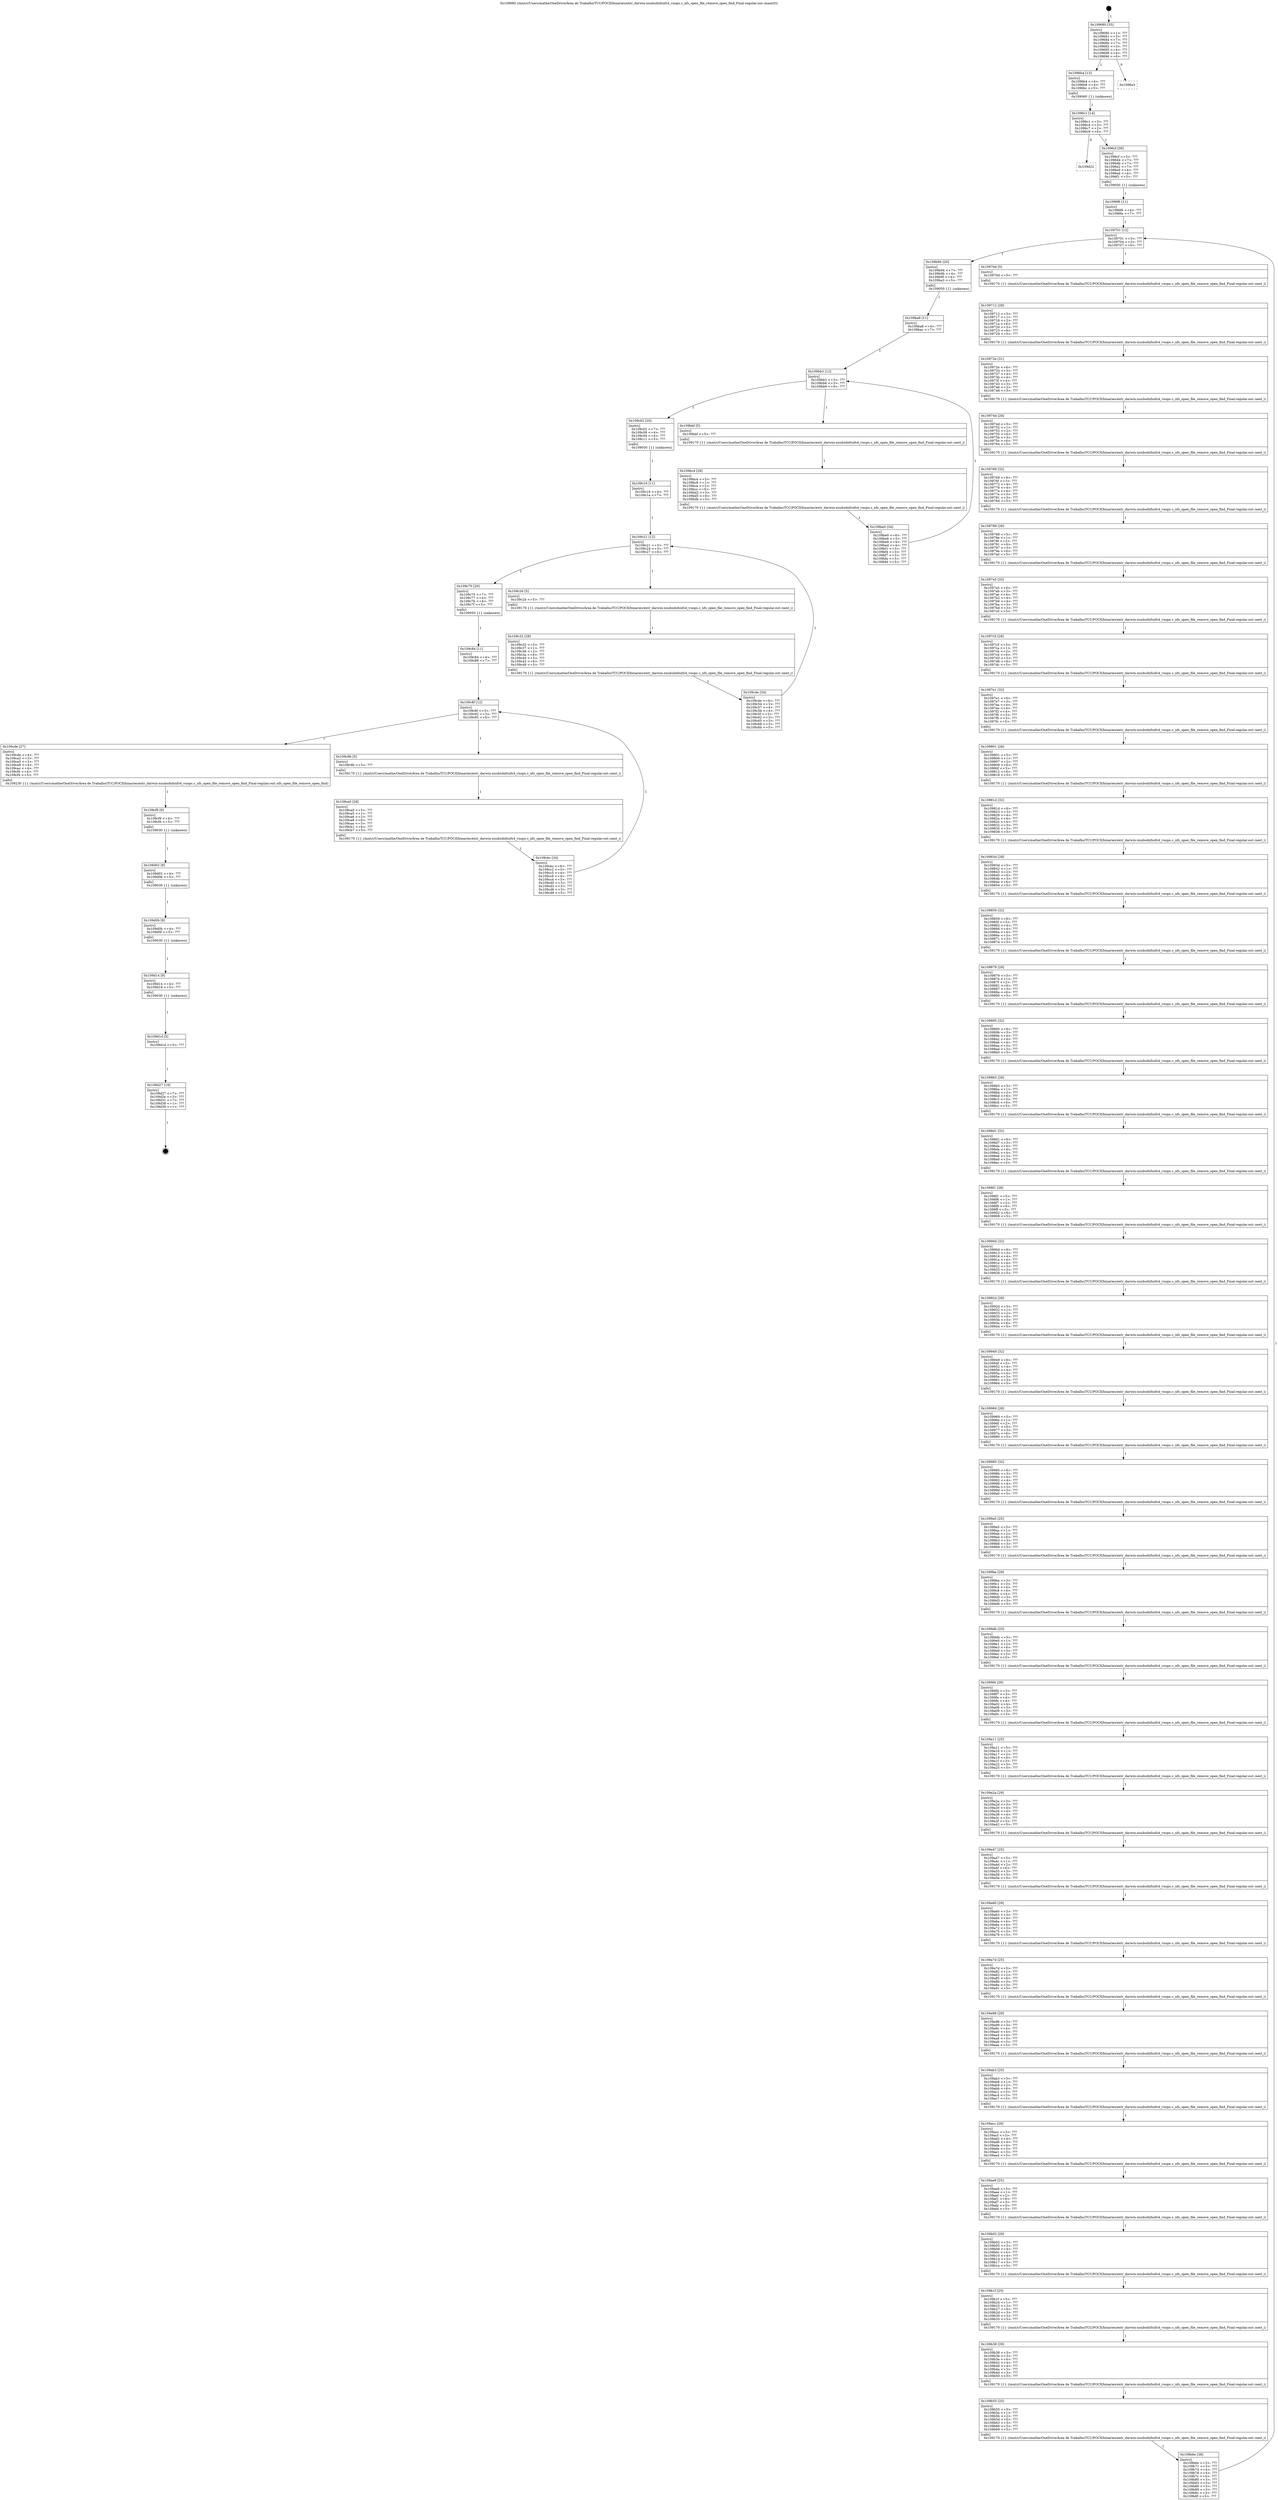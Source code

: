 digraph "0x109680" {
  label = "0x109680 (/mnt/c/Users/mathe/OneDrive/Área de Trabalho/TCC/POCII/binaries/extr_darwin-xnubsdnfsnfs4_vnops.c_nfs_open_file_remove_open_find_Final-regular.out::main(0))"
  labelloc = "t"
  node[shape=record]

  Entry [label="",width=0.3,height=0.3,shape=circle,fillcolor=black,style=filled]
  "0x109680" [label="{
     0x109680 [35]\l
     | [instrs]\l
     &nbsp;&nbsp;0x109680 \<+1\>: ???\l
     &nbsp;&nbsp;0x109681 \<+3\>: ???\l
     &nbsp;&nbsp;0x109684 \<+7\>: ???\l
     &nbsp;&nbsp;0x10968b \<+7\>: ???\l
     &nbsp;&nbsp;0x109692 \<+3\>: ???\l
     &nbsp;&nbsp;0x109695 \<+4\>: ???\l
     &nbsp;&nbsp;0x109699 \<+4\>: ???\l
     &nbsp;&nbsp;0x10969d \<+6\>: ???\l
  }"]
  "0x1096b4" [label="{
     0x1096b4 [13]\l
     | [instrs]\l
     &nbsp;&nbsp;0x1096b4 \<+4\>: ???\l
     &nbsp;&nbsp;0x1096b8 \<+4\>: ???\l
     &nbsp;&nbsp;0x1096bc \<+5\>: ???\l
     | [calls]\l
     &nbsp;&nbsp;0x109060 \{1\} (unknown)\l
  }"]
  "0x1096a3" [label="{
     0x1096a3\l
  }", style=dashed]
  "0x1096c1" [label="{
     0x1096c1 [14]\l
     | [instrs]\l
     &nbsp;&nbsp;0x1096c1 \<+3\>: ???\l
     &nbsp;&nbsp;0x1096c4 \<+3\>: ???\l
     &nbsp;&nbsp;0x1096c7 \<+2\>: ???\l
     &nbsp;&nbsp;0x1096c9 \<+6\>: ???\l
  }"]
  "0x109d22" [label="{
     0x109d22\l
  }", style=dashed]
  "0x1096cf" [label="{
     0x1096cf [39]\l
     | [instrs]\l
     &nbsp;&nbsp;0x1096cf \<+5\>: ???\l
     &nbsp;&nbsp;0x1096d4 \<+7\>: ???\l
     &nbsp;&nbsp;0x1096db \<+7\>: ???\l
     &nbsp;&nbsp;0x1096e2 \<+7\>: ???\l
     &nbsp;&nbsp;0x1096e9 \<+4\>: ???\l
     &nbsp;&nbsp;0x1096ed \<+4\>: ???\l
     &nbsp;&nbsp;0x1096f1 \<+5\>: ???\l
     | [calls]\l
     &nbsp;&nbsp;0x109050 \{1\} (unknown)\l
  }"]
  Exit [label="",width=0.3,height=0.3,shape=circle,fillcolor=black,style=filled,peripheries=2]
  "0x109701" [label="{
     0x109701 [12]\l
     | [instrs]\l
     &nbsp;&nbsp;0x109701 \<+3\>: ???\l
     &nbsp;&nbsp;0x109704 \<+3\>: ???\l
     &nbsp;&nbsp;0x109707 \<+6\>: ???\l
  }"]
  "0x109b94" [label="{
     0x109b94 [20]\l
     | [instrs]\l
     &nbsp;&nbsp;0x109b94 \<+7\>: ???\l
     &nbsp;&nbsp;0x109b9b \<+4\>: ???\l
     &nbsp;&nbsp;0x109b9f \<+4\>: ???\l
     &nbsp;&nbsp;0x109ba3 \<+5\>: ???\l
     | [calls]\l
     &nbsp;&nbsp;0x109050 \{1\} (unknown)\l
  }"]
  "0x10970d" [label="{
     0x10970d [5]\l
     | [instrs]\l
     &nbsp;&nbsp;0x10970d \<+5\>: ???\l
     | [calls]\l
     &nbsp;&nbsp;0x109170 \{1\} (/mnt/c/Users/mathe/OneDrive/Área de Trabalho/TCC/POCII/binaries/extr_darwin-xnubsdnfsnfs4_vnops.c_nfs_open_file_remove_open_find_Final-regular.out::next_i)\l
  }"]
  "0x109712" [label="{
     0x109712 [28]\l
     | [instrs]\l
     &nbsp;&nbsp;0x109712 \<+5\>: ???\l
     &nbsp;&nbsp;0x109717 \<+1\>: ???\l
     &nbsp;&nbsp;0x109718 \<+2\>: ???\l
     &nbsp;&nbsp;0x10971a \<+6\>: ???\l
     &nbsp;&nbsp;0x109720 \<+3\>: ???\l
     &nbsp;&nbsp;0x109723 \<+6\>: ???\l
     &nbsp;&nbsp;0x109729 \<+5\>: ???\l
     | [calls]\l
     &nbsp;&nbsp;0x109170 \{1\} (/mnt/c/Users/mathe/OneDrive/Área de Trabalho/TCC/POCII/binaries/extr_darwin-xnubsdnfsnfs4_vnops.c_nfs_open_file_remove_open_find_Final-regular.out::next_i)\l
  }"]
  "0x10972e" [label="{
     0x10972e [31]\l
     | [instrs]\l
     &nbsp;&nbsp;0x10972e \<+6\>: ???\l
     &nbsp;&nbsp;0x109734 \<+3\>: ???\l
     &nbsp;&nbsp;0x109737 \<+4\>: ???\l
     &nbsp;&nbsp;0x10973b \<+4\>: ???\l
     &nbsp;&nbsp;0x10973f \<+4\>: ???\l
     &nbsp;&nbsp;0x109743 \<+3\>: ???\l
     &nbsp;&nbsp;0x109746 \<+2\>: ???\l
     &nbsp;&nbsp;0x109748 \<+5\>: ???\l
     | [calls]\l
     &nbsp;&nbsp;0x109170 \{1\} (/mnt/c/Users/mathe/OneDrive/Área de Trabalho/TCC/POCII/binaries/extr_darwin-xnubsdnfsnfs4_vnops.c_nfs_open_file_remove_open_find_Final-regular.out::next_i)\l
  }"]
  "0x10974d" [label="{
     0x10974d [28]\l
     | [instrs]\l
     &nbsp;&nbsp;0x10974d \<+5\>: ???\l
     &nbsp;&nbsp;0x109752 \<+1\>: ???\l
     &nbsp;&nbsp;0x109753 \<+2\>: ???\l
     &nbsp;&nbsp;0x109755 \<+6\>: ???\l
     &nbsp;&nbsp;0x10975b \<+3\>: ???\l
     &nbsp;&nbsp;0x10975e \<+6\>: ???\l
     &nbsp;&nbsp;0x109764 \<+5\>: ???\l
     | [calls]\l
     &nbsp;&nbsp;0x109170 \{1\} (/mnt/c/Users/mathe/OneDrive/Área de Trabalho/TCC/POCII/binaries/extr_darwin-xnubsdnfsnfs4_vnops.c_nfs_open_file_remove_open_find_Final-regular.out::next_i)\l
  }"]
  "0x109769" [label="{
     0x109769 [32]\l
     | [instrs]\l
     &nbsp;&nbsp;0x109769 \<+6\>: ???\l
     &nbsp;&nbsp;0x10976f \<+3\>: ???\l
     &nbsp;&nbsp;0x109772 \<+4\>: ???\l
     &nbsp;&nbsp;0x109776 \<+4\>: ???\l
     &nbsp;&nbsp;0x10977a \<+4\>: ???\l
     &nbsp;&nbsp;0x10977e \<+3\>: ???\l
     &nbsp;&nbsp;0x109781 \<+3\>: ???\l
     &nbsp;&nbsp;0x109784 \<+5\>: ???\l
     | [calls]\l
     &nbsp;&nbsp;0x109170 \{1\} (/mnt/c/Users/mathe/OneDrive/Área de Trabalho/TCC/POCII/binaries/extr_darwin-xnubsdnfsnfs4_vnops.c_nfs_open_file_remove_open_find_Final-regular.out::next_i)\l
  }"]
  "0x109789" [label="{
     0x109789 [28]\l
     | [instrs]\l
     &nbsp;&nbsp;0x109789 \<+5\>: ???\l
     &nbsp;&nbsp;0x10978e \<+1\>: ???\l
     &nbsp;&nbsp;0x10978f \<+2\>: ???\l
     &nbsp;&nbsp;0x109791 \<+6\>: ???\l
     &nbsp;&nbsp;0x109797 \<+3\>: ???\l
     &nbsp;&nbsp;0x10979a \<+6\>: ???\l
     &nbsp;&nbsp;0x1097a0 \<+5\>: ???\l
     | [calls]\l
     &nbsp;&nbsp;0x109170 \{1\} (/mnt/c/Users/mathe/OneDrive/Área de Trabalho/TCC/POCII/binaries/extr_darwin-xnubsdnfsnfs4_vnops.c_nfs_open_file_remove_open_find_Final-regular.out::next_i)\l
  }"]
  "0x1097a5" [label="{
     0x1097a5 [32]\l
     | [instrs]\l
     &nbsp;&nbsp;0x1097a5 \<+6\>: ???\l
     &nbsp;&nbsp;0x1097ab \<+3\>: ???\l
     &nbsp;&nbsp;0x1097ae \<+4\>: ???\l
     &nbsp;&nbsp;0x1097b2 \<+4\>: ???\l
     &nbsp;&nbsp;0x1097b6 \<+4\>: ???\l
     &nbsp;&nbsp;0x1097ba \<+3\>: ???\l
     &nbsp;&nbsp;0x1097bd \<+3\>: ???\l
     &nbsp;&nbsp;0x1097c0 \<+5\>: ???\l
     | [calls]\l
     &nbsp;&nbsp;0x109170 \{1\} (/mnt/c/Users/mathe/OneDrive/Área de Trabalho/TCC/POCII/binaries/extr_darwin-xnubsdnfsnfs4_vnops.c_nfs_open_file_remove_open_find_Final-regular.out::next_i)\l
  }"]
  "0x1097c5" [label="{
     0x1097c5 [28]\l
     | [instrs]\l
     &nbsp;&nbsp;0x1097c5 \<+5\>: ???\l
     &nbsp;&nbsp;0x1097ca \<+1\>: ???\l
     &nbsp;&nbsp;0x1097cb \<+2\>: ???\l
     &nbsp;&nbsp;0x1097cd \<+6\>: ???\l
     &nbsp;&nbsp;0x1097d3 \<+3\>: ???\l
     &nbsp;&nbsp;0x1097d6 \<+6\>: ???\l
     &nbsp;&nbsp;0x1097dc \<+5\>: ???\l
     | [calls]\l
     &nbsp;&nbsp;0x109170 \{1\} (/mnt/c/Users/mathe/OneDrive/Área de Trabalho/TCC/POCII/binaries/extr_darwin-xnubsdnfsnfs4_vnops.c_nfs_open_file_remove_open_find_Final-regular.out::next_i)\l
  }"]
  "0x1097e1" [label="{
     0x1097e1 [32]\l
     | [instrs]\l
     &nbsp;&nbsp;0x1097e1 \<+6\>: ???\l
     &nbsp;&nbsp;0x1097e7 \<+3\>: ???\l
     &nbsp;&nbsp;0x1097ea \<+4\>: ???\l
     &nbsp;&nbsp;0x1097ee \<+4\>: ???\l
     &nbsp;&nbsp;0x1097f2 \<+4\>: ???\l
     &nbsp;&nbsp;0x1097f6 \<+3\>: ???\l
     &nbsp;&nbsp;0x1097f9 \<+3\>: ???\l
     &nbsp;&nbsp;0x1097fc \<+5\>: ???\l
     | [calls]\l
     &nbsp;&nbsp;0x109170 \{1\} (/mnt/c/Users/mathe/OneDrive/Área de Trabalho/TCC/POCII/binaries/extr_darwin-xnubsdnfsnfs4_vnops.c_nfs_open_file_remove_open_find_Final-regular.out::next_i)\l
  }"]
  "0x109801" [label="{
     0x109801 [28]\l
     | [instrs]\l
     &nbsp;&nbsp;0x109801 \<+5\>: ???\l
     &nbsp;&nbsp;0x109806 \<+1\>: ???\l
     &nbsp;&nbsp;0x109807 \<+2\>: ???\l
     &nbsp;&nbsp;0x109809 \<+6\>: ???\l
     &nbsp;&nbsp;0x10980f \<+3\>: ???\l
     &nbsp;&nbsp;0x109812 \<+6\>: ???\l
     &nbsp;&nbsp;0x109818 \<+5\>: ???\l
     | [calls]\l
     &nbsp;&nbsp;0x109170 \{1\} (/mnt/c/Users/mathe/OneDrive/Área de Trabalho/TCC/POCII/binaries/extr_darwin-xnubsdnfsnfs4_vnops.c_nfs_open_file_remove_open_find_Final-regular.out::next_i)\l
  }"]
  "0x10981d" [label="{
     0x10981d [32]\l
     | [instrs]\l
     &nbsp;&nbsp;0x10981d \<+6\>: ???\l
     &nbsp;&nbsp;0x109823 \<+3\>: ???\l
     &nbsp;&nbsp;0x109826 \<+4\>: ???\l
     &nbsp;&nbsp;0x10982a \<+4\>: ???\l
     &nbsp;&nbsp;0x10982e \<+4\>: ???\l
     &nbsp;&nbsp;0x109832 \<+3\>: ???\l
     &nbsp;&nbsp;0x109835 \<+3\>: ???\l
     &nbsp;&nbsp;0x109838 \<+5\>: ???\l
     | [calls]\l
     &nbsp;&nbsp;0x109170 \{1\} (/mnt/c/Users/mathe/OneDrive/Área de Trabalho/TCC/POCII/binaries/extr_darwin-xnubsdnfsnfs4_vnops.c_nfs_open_file_remove_open_find_Final-regular.out::next_i)\l
  }"]
  "0x10983d" [label="{
     0x10983d [28]\l
     | [instrs]\l
     &nbsp;&nbsp;0x10983d \<+5\>: ???\l
     &nbsp;&nbsp;0x109842 \<+1\>: ???\l
     &nbsp;&nbsp;0x109843 \<+2\>: ???\l
     &nbsp;&nbsp;0x109845 \<+6\>: ???\l
     &nbsp;&nbsp;0x10984b \<+3\>: ???\l
     &nbsp;&nbsp;0x10984e \<+6\>: ???\l
     &nbsp;&nbsp;0x109854 \<+5\>: ???\l
     | [calls]\l
     &nbsp;&nbsp;0x109170 \{1\} (/mnt/c/Users/mathe/OneDrive/Área de Trabalho/TCC/POCII/binaries/extr_darwin-xnubsdnfsnfs4_vnops.c_nfs_open_file_remove_open_find_Final-regular.out::next_i)\l
  }"]
  "0x109859" [label="{
     0x109859 [32]\l
     | [instrs]\l
     &nbsp;&nbsp;0x109859 \<+6\>: ???\l
     &nbsp;&nbsp;0x10985f \<+3\>: ???\l
     &nbsp;&nbsp;0x109862 \<+4\>: ???\l
     &nbsp;&nbsp;0x109866 \<+4\>: ???\l
     &nbsp;&nbsp;0x10986a \<+4\>: ???\l
     &nbsp;&nbsp;0x10986e \<+3\>: ???\l
     &nbsp;&nbsp;0x109871 \<+3\>: ???\l
     &nbsp;&nbsp;0x109874 \<+5\>: ???\l
     | [calls]\l
     &nbsp;&nbsp;0x109170 \{1\} (/mnt/c/Users/mathe/OneDrive/Área de Trabalho/TCC/POCII/binaries/extr_darwin-xnubsdnfsnfs4_vnops.c_nfs_open_file_remove_open_find_Final-regular.out::next_i)\l
  }"]
  "0x109879" [label="{
     0x109879 [28]\l
     | [instrs]\l
     &nbsp;&nbsp;0x109879 \<+5\>: ???\l
     &nbsp;&nbsp;0x10987e \<+1\>: ???\l
     &nbsp;&nbsp;0x10987f \<+2\>: ???\l
     &nbsp;&nbsp;0x109881 \<+6\>: ???\l
     &nbsp;&nbsp;0x109887 \<+3\>: ???\l
     &nbsp;&nbsp;0x10988a \<+6\>: ???\l
     &nbsp;&nbsp;0x109890 \<+5\>: ???\l
     | [calls]\l
     &nbsp;&nbsp;0x109170 \{1\} (/mnt/c/Users/mathe/OneDrive/Área de Trabalho/TCC/POCII/binaries/extr_darwin-xnubsdnfsnfs4_vnops.c_nfs_open_file_remove_open_find_Final-regular.out::next_i)\l
  }"]
  "0x109895" [label="{
     0x109895 [32]\l
     | [instrs]\l
     &nbsp;&nbsp;0x109895 \<+6\>: ???\l
     &nbsp;&nbsp;0x10989b \<+3\>: ???\l
     &nbsp;&nbsp;0x10989e \<+4\>: ???\l
     &nbsp;&nbsp;0x1098a2 \<+4\>: ???\l
     &nbsp;&nbsp;0x1098a6 \<+4\>: ???\l
     &nbsp;&nbsp;0x1098aa \<+3\>: ???\l
     &nbsp;&nbsp;0x1098ad \<+3\>: ???\l
     &nbsp;&nbsp;0x1098b0 \<+5\>: ???\l
     | [calls]\l
     &nbsp;&nbsp;0x109170 \{1\} (/mnt/c/Users/mathe/OneDrive/Área de Trabalho/TCC/POCII/binaries/extr_darwin-xnubsdnfsnfs4_vnops.c_nfs_open_file_remove_open_find_Final-regular.out::next_i)\l
  }"]
  "0x1098b5" [label="{
     0x1098b5 [28]\l
     | [instrs]\l
     &nbsp;&nbsp;0x1098b5 \<+5\>: ???\l
     &nbsp;&nbsp;0x1098ba \<+1\>: ???\l
     &nbsp;&nbsp;0x1098bb \<+2\>: ???\l
     &nbsp;&nbsp;0x1098bd \<+6\>: ???\l
     &nbsp;&nbsp;0x1098c3 \<+3\>: ???\l
     &nbsp;&nbsp;0x1098c6 \<+6\>: ???\l
     &nbsp;&nbsp;0x1098cc \<+5\>: ???\l
     | [calls]\l
     &nbsp;&nbsp;0x109170 \{1\} (/mnt/c/Users/mathe/OneDrive/Área de Trabalho/TCC/POCII/binaries/extr_darwin-xnubsdnfsnfs4_vnops.c_nfs_open_file_remove_open_find_Final-regular.out::next_i)\l
  }"]
  "0x1098d1" [label="{
     0x1098d1 [32]\l
     | [instrs]\l
     &nbsp;&nbsp;0x1098d1 \<+6\>: ???\l
     &nbsp;&nbsp;0x1098d7 \<+3\>: ???\l
     &nbsp;&nbsp;0x1098da \<+4\>: ???\l
     &nbsp;&nbsp;0x1098de \<+4\>: ???\l
     &nbsp;&nbsp;0x1098e2 \<+4\>: ???\l
     &nbsp;&nbsp;0x1098e6 \<+3\>: ???\l
     &nbsp;&nbsp;0x1098e9 \<+3\>: ???\l
     &nbsp;&nbsp;0x1098ec \<+5\>: ???\l
     | [calls]\l
     &nbsp;&nbsp;0x109170 \{1\} (/mnt/c/Users/mathe/OneDrive/Área de Trabalho/TCC/POCII/binaries/extr_darwin-xnubsdnfsnfs4_vnops.c_nfs_open_file_remove_open_find_Final-regular.out::next_i)\l
  }"]
  "0x1098f1" [label="{
     0x1098f1 [28]\l
     | [instrs]\l
     &nbsp;&nbsp;0x1098f1 \<+5\>: ???\l
     &nbsp;&nbsp;0x1098f6 \<+1\>: ???\l
     &nbsp;&nbsp;0x1098f7 \<+2\>: ???\l
     &nbsp;&nbsp;0x1098f9 \<+6\>: ???\l
     &nbsp;&nbsp;0x1098ff \<+3\>: ???\l
     &nbsp;&nbsp;0x109902 \<+6\>: ???\l
     &nbsp;&nbsp;0x109908 \<+5\>: ???\l
     | [calls]\l
     &nbsp;&nbsp;0x109170 \{1\} (/mnt/c/Users/mathe/OneDrive/Área de Trabalho/TCC/POCII/binaries/extr_darwin-xnubsdnfsnfs4_vnops.c_nfs_open_file_remove_open_find_Final-regular.out::next_i)\l
  }"]
  "0x10990d" [label="{
     0x10990d [32]\l
     | [instrs]\l
     &nbsp;&nbsp;0x10990d \<+6\>: ???\l
     &nbsp;&nbsp;0x109913 \<+3\>: ???\l
     &nbsp;&nbsp;0x109916 \<+4\>: ???\l
     &nbsp;&nbsp;0x10991a \<+4\>: ???\l
     &nbsp;&nbsp;0x10991e \<+4\>: ???\l
     &nbsp;&nbsp;0x109922 \<+3\>: ???\l
     &nbsp;&nbsp;0x109925 \<+3\>: ???\l
     &nbsp;&nbsp;0x109928 \<+5\>: ???\l
     | [calls]\l
     &nbsp;&nbsp;0x109170 \{1\} (/mnt/c/Users/mathe/OneDrive/Área de Trabalho/TCC/POCII/binaries/extr_darwin-xnubsdnfsnfs4_vnops.c_nfs_open_file_remove_open_find_Final-regular.out::next_i)\l
  }"]
  "0x10992d" [label="{
     0x10992d [28]\l
     | [instrs]\l
     &nbsp;&nbsp;0x10992d \<+5\>: ???\l
     &nbsp;&nbsp;0x109932 \<+1\>: ???\l
     &nbsp;&nbsp;0x109933 \<+2\>: ???\l
     &nbsp;&nbsp;0x109935 \<+6\>: ???\l
     &nbsp;&nbsp;0x10993b \<+3\>: ???\l
     &nbsp;&nbsp;0x10993e \<+6\>: ???\l
     &nbsp;&nbsp;0x109944 \<+5\>: ???\l
     | [calls]\l
     &nbsp;&nbsp;0x109170 \{1\} (/mnt/c/Users/mathe/OneDrive/Área de Trabalho/TCC/POCII/binaries/extr_darwin-xnubsdnfsnfs4_vnops.c_nfs_open_file_remove_open_find_Final-regular.out::next_i)\l
  }"]
  "0x109949" [label="{
     0x109949 [32]\l
     | [instrs]\l
     &nbsp;&nbsp;0x109949 \<+6\>: ???\l
     &nbsp;&nbsp;0x10994f \<+3\>: ???\l
     &nbsp;&nbsp;0x109952 \<+4\>: ???\l
     &nbsp;&nbsp;0x109956 \<+4\>: ???\l
     &nbsp;&nbsp;0x10995a \<+4\>: ???\l
     &nbsp;&nbsp;0x10995e \<+3\>: ???\l
     &nbsp;&nbsp;0x109961 \<+3\>: ???\l
     &nbsp;&nbsp;0x109964 \<+5\>: ???\l
     | [calls]\l
     &nbsp;&nbsp;0x109170 \{1\} (/mnt/c/Users/mathe/OneDrive/Área de Trabalho/TCC/POCII/binaries/extr_darwin-xnubsdnfsnfs4_vnops.c_nfs_open_file_remove_open_find_Final-regular.out::next_i)\l
  }"]
  "0x109969" [label="{
     0x109969 [28]\l
     | [instrs]\l
     &nbsp;&nbsp;0x109969 \<+5\>: ???\l
     &nbsp;&nbsp;0x10996e \<+1\>: ???\l
     &nbsp;&nbsp;0x10996f \<+2\>: ???\l
     &nbsp;&nbsp;0x109971 \<+6\>: ???\l
     &nbsp;&nbsp;0x109977 \<+3\>: ???\l
     &nbsp;&nbsp;0x10997a \<+6\>: ???\l
     &nbsp;&nbsp;0x109980 \<+5\>: ???\l
     | [calls]\l
     &nbsp;&nbsp;0x109170 \{1\} (/mnt/c/Users/mathe/OneDrive/Área de Trabalho/TCC/POCII/binaries/extr_darwin-xnubsdnfsnfs4_vnops.c_nfs_open_file_remove_open_find_Final-regular.out::next_i)\l
  }"]
  "0x109985" [label="{
     0x109985 [32]\l
     | [instrs]\l
     &nbsp;&nbsp;0x109985 \<+6\>: ???\l
     &nbsp;&nbsp;0x10998b \<+3\>: ???\l
     &nbsp;&nbsp;0x10998e \<+4\>: ???\l
     &nbsp;&nbsp;0x109992 \<+4\>: ???\l
     &nbsp;&nbsp;0x109996 \<+4\>: ???\l
     &nbsp;&nbsp;0x10999a \<+3\>: ???\l
     &nbsp;&nbsp;0x10999d \<+3\>: ???\l
     &nbsp;&nbsp;0x1099a0 \<+5\>: ???\l
     | [calls]\l
     &nbsp;&nbsp;0x109170 \{1\} (/mnt/c/Users/mathe/OneDrive/Área de Trabalho/TCC/POCII/binaries/extr_darwin-xnubsdnfsnfs4_vnops.c_nfs_open_file_remove_open_find_Final-regular.out::next_i)\l
  }"]
  "0x1099a5" [label="{
     0x1099a5 [25]\l
     | [instrs]\l
     &nbsp;&nbsp;0x1099a5 \<+5\>: ???\l
     &nbsp;&nbsp;0x1099aa \<+1\>: ???\l
     &nbsp;&nbsp;0x1099ab \<+2\>: ???\l
     &nbsp;&nbsp;0x1099ad \<+6\>: ???\l
     &nbsp;&nbsp;0x1099b3 \<+3\>: ???\l
     &nbsp;&nbsp;0x1099b6 \<+3\>: ???\l
     &nbsp;&nbsp;0x1099b9 \<+5\>: ???\l
     | [calls]\l
     &nbsp;&nbsp;0x109170 \{1\} (/mnt/c/Users/mathe/OneDrive/Área de Trabalho/TCC/POCII/binaries/extr_darwin-xnubsdnfsnfs4_vnops.c_nfs_open_file_remove_open_find_Final-regular.out::next_i)\l
  }"]
  "0x1099be" [label="{
     0x1099be [29]\l
     | [instrs]\l
     &nbsp;&nbsp;0x1099be \<+3\>: ???\l
     &nbsp;&nbsp;0x1099c1 \<+3\>: ???\l
     &nbsp;&nbsp;0x1099c4 \<+4\>: ???\l
     &nbsp;&nbsp;0x1099c8 \<+4\>: ???\l
     &nbsp;&nbsp;0x1099cc \<+4\>: ???\l
     &nbsp;&nbsp;0x1099d0 \<+3\>: ???\l
     &nbsp;&nbsp;0x1099d3 \<+3\>: ???\l
     &nbsp;&nbsp;0x1099d6 \<+5\>: ???\l
     | [calls]\l
     &nbsp;&nbsp;0x109170 \{1\} (/mnt/c/Users/mathe/OneDrive/Área de Trabalho/TCC/POCII/binaries/extr_darwin-xnubsdnfsnfs4_vnops.c_nfs_open_file_remove_open_find_Final-regular.out::next_i)\l
  }"]
  "0x1099db" [label="{
     0x1099db [25]\l
     | [instrs]\l
     &nbsp;&nbsp;0x1099db \<+5\>: ???\l
     &nbsp;&nbsp;0x1099e0 \<+1\>: ???\l
     &nbsp;&nbsp;0x1099e1 \<+2\>: ???\l
     &nbsp;&nbsp;0x1099e3 \<+6\>: ???\l
     &nbsp;&nbsp;0x1099e9 \<+3\>: ???\l
     &nbsp;&nbsp;0x1099ec \<+3\>: ???\l
     &nbsp;&nbsp;0x1099ef \<+5\>: ???\l
     | [calls]\l
     &nbsp;&nbsp;0x109170 \{1\} (/mnt/c/Users/mathe/OneDrive/Área de Trabalho/TCC/POCII/binaries/extr_darwin-xnubsdnfsnfs4_vnops.c_nfs_open_file_remove_open_find_Final-regular.out::next_i)\l
  }"]
  "0x1099f4" [label="{
     0x1099f4 [29]\l
     | [instrs]\l
     &nbsp;&nbsp;0x1099f4 \<+3\>: ???\l
     &nbsp;&nbsp;0x1099f7 \<+3\>: ???\l
     &nbsp;&nbsp;0x1099fa \<+4\>: ???\l
     &nbsp;&nbsp;0x1099fe \<+4\>: ???\l
     &nbsp;&nbsp;0x109a02 \<+4\>: ???\l
     &nbsp;&nbsp;0x109a06 \<+3\>: ???\l
     &nbsp;&nbsp;0x109a09 \<+3\>: ???\l
     &nbsp;&nbsp;0x109a0c \<+5\>: ???\l
     | [calls]\l
     &nbsp;&nbsp;0x109170 \{1\} (/mnt/c/Users/mathe/OneDrive/Área de Trabalho/TCC/POCII/binaries/extr_darwin-xnubsdnfsnfs4_vnops.c_nfs_open_file_remove_open_find_Final-regular.out::next_i)\l
  }"]
  "0x109a11" [label="{
     0x109a11 [25]\l
     | [instrs]\l
     &nbsp;&nbsp;0x109a11 \<+5\>: ???\l
     &nbsp;&nbsp;0x109a16 \<+1\>: ???\l
     &nbsp;&nbsp;0x109a17 \<+2\>: ???\l
     &nbsp;&nbsp;0x109a19 \<+6\>: ???\l
     &nbsp;&nbsp;0x109a1f \<+3\>: ???\l
     &nbsp;&nbsp;0x109a22 \<+3\>: ???\l
     &nbsp;&nbsp;0x109a25 \<+5\>: ???\l
     | [calls]\l
     &nbsp;&nbsp;0x109170 \{1\} (/mnt/c/Users/mathe/OneDrive/Área de Trabalho/TCC/POCII/binaries/extr_darwin-xnubsdnfsnfs4_vnops.c_nfs_open_file_remove_open_find_Final-regular.out::next_i)\l
  }"]
  "0x109a2a" [label="{
     0x109a2a [29]\l
     | [instrs]\l
     &nbsp;&nbsp;0x109a2a \<+3\>: ???\l
     &nbsp;&nbsp;0x109a2d \<+3\>: ???\l
     &nbsp;&nbsp;0x109a30 \<+4\>: ???\l
     &nbsp;&nbsp;0x109a34 \<+4\>: ???\l
     &nbsp;&nbsp;0x109a38 \<+4\>: ???\l
     &nbsp;&nbsp;0x109a3c \<+3\>: ???\l
     &nbsp;&nbsp;0x109a3f \<+3\>: ???\l
     &nbsp;&nbsp;0x109a42 \<+5\>: ???\l
     | [calls]\l
     &nbsp;&nbsp;0x109170 \{1\} (/mnt/c/Users/mathe/OneDrive/Área de Trabalho/TCC/POCII/binaries/extr_darwin-xnubsdnfsnfs4_vnops.c_nfs_open_file_remove_open_find_Final-regular.out::next_i)\l
  }"]
  "0x109a47" [label="{
     0x109a47 [25]\l
     | [instrs]\l
     &nbsp;&nbsp;0x109a47 \<+5\>: ???\l
     &nbsp;&nbsp;0x109a4c \<+1\>: ???\l
     &nbsp;&nbsp;0x109a4d \<+2\>: ???\l
     &nbsp;&nbsp;0x109a4f \<+6\>: ???\l
     &nbsp;&nbsp;0x109a55 \<+3\>: ???\l
     &nbsp;&nbsp;0x109a58 \<+3\>: ???\l
     &nbsp;&nbsp;0x109a5b \<+5\>: ???\l
     | [calls]\l
     &nbsp;&nbsp;0x109170 \{1\} (/mnt/c/Users/mathe/OneDrive/Área de Trabalho/TCC/POCII/binaries/extr_darwin-xnubsdnfsnfs4_vnops.c_nfs_open_file_remove_open_find_Final-regular.out::next_i)\l
  }"]
  "0x109a60" [label="{
     0x109a60 [29]\l
     | [instrs]\l
     &nbsp;&nbsp;0x109a60 \<+3\>: ???\l
     &nbsp;&nbsp;0x109a63 \<+3\>: ???\l
     &nbsp;&nbsp;0x109a66 \<+4\>: ???\l
     &nbsp;&nbsp;0x109a6a \<+4\>: ???\l
     &nbsp;&nbsp;0x109a6e \<+4\>: ???\l
     &nbsp;&nbsp;0x109a72 \<+3\>: ???\l
     &nbsp;&nbsp;0x109a75 \<+3\>: ???\l
     &nbsp;&nbsp;0x109a78 \<+5\>: ???\l
     | [calls]\l
     &nbsp;&nbsp;0x109170 \{1\} (/mnt/c/Users/mathe/OneDrive/Área de Trabalho/TCC/POCII/binaries/extr_darwin-xnubsdnfsnfs4_vnops.c_nfs_open_file_remove_open_find_Final-regular.out::next_i)\l
  }"]
  "0x109a7d" [label="{
     0x109a7d [25]\l
     | [instrs]\l
     &nbsp;&nbsp;0x109a7d \<+5\>: ???\l
     &nbsp;&nbsp;0x109a82 \<+1\>: ???\l
     &nbsp;&nbsp;0x109a83 \<+2\>: ???\l
     &nbsp;&nbsp;0x109a85 \<+6\>: ???\l
     &nbsp;&nbsp;0x109a8b \<+3\>: ???\l
     &nbsp;&nbsp;0x109a8e \<+3\>: ???\l
     &nbsp;&nbsp;0x109a91 \<+5\>: ???\l
     | [calls]\l
     &nbsp;&nbsp;0x109170 \{1\} (/mnt/c/Users/mathe/OneDrive/Área de Trabalho/TCC/POCII/binaries/extr_darwin-xnubsdnfsnfs4_vnops.c_nfs_open_file_remove_open_find_Final-regular.out::next_i)\l
  }"]
  "0x109a96" [label="{
     0x109a96 [29]\l
     | [instrs]\l
     &nbsp;&nbsp;0x109a96 \<+3\>: ???\l
     &nbsp;&nbsp;0x109a99 \<+3\>: ???\l
     &nbsp;&nbsp;0x109a9c \<+4\>: ???\l
     &nbsp;&nbsp;0x109aa0 \<+4\>: ???\l
     &nbsp;&nbsp;0x109aa4 \<+4\>: ???\l
     &nbsp;&nbsp;0x109aa8 \<+3\>: ???\l
     &nbsp;&nbsp;0x109aab \<+3\>: ???\l
     &nbsp;&nbsp;0x109aae \<+5\>: ???\l
     | [calls]\l
     &nbsp;&nbsp;0x109170 \{1\} (/mnt/c/Users/mathe/OneDrive/Área de Trabalho/TCC/POCII/binaries/extr_darwin-xnubsdnfsnfs4_vnops.c_nfs_open_file_remove_open_find_Final-regular.out::next_i)\l
  }"]
  "0x109ab3" [label="{
     0x109ab3 [25]\l
     | [instrs]\l
     &nbsp;&nbsp;0x109ab3 \<+5\>: ???\l
     &nbsp;&nbsp;0x109ab8 \<+1\>: ???\l
     &nbsp;&nbsp;0x109ab9 \<+2\>: ???\l
     &nbsp;&nbsp;0x109abb \<+6\>: ???\l
     &nbsp;&nbsp;0x109ac1 \<+3\>: ???\l
     &nbsp;&nbsp;0x109ac4 \<+3\>: ???\l
     &nbsp;&nbsp;0x109ac7 \<+5\>: ???\l
     | [calls]\l
     &nbsp;&nbsp;0x109170 \{1\} (/mnt/c/Users/mathe/OneDrive/Área de Trabalho/TCC/POCII/binaries/extr_darwin-xnubsdnfsnfs4_vnops.c_nfs_open_file_remove_open_find_Final-regular.out::next_i)\l
  }"]
  "0x109acc" [label="{
     0x109acc [29]\l
     | [instrs]\l
     &nbsp;&nbsp;0x109acc \<+3\>: ???\l
     &nbsp;&nbsp;0x109acf \<+3\>: ???\l
     &nbsp;&nbsp;0x109ad2 \<+4\>: ???\l
     &nbsp;&nbsp;0x109ad6 \<+4\>: ???\l
     &nbsp;&nbsp;0x109ada \<+4\>: ???\l
     &nbsp;&nbsp;0x109ade \<+3\>: ???\l
     &nbsp;&nbsp;0x109ae1 \<+3\>: ???\l
     &nbsp;&nbsp;0x109ae4 \<+5\>: ???\l
     | [calls]\l
     &nbsp;&nbsp;0x109170 \{1\} (/mnt/c/Users/mathe/OneDrive/Área de Trabalho/TCC/POCII/binaries/extr_darwin-xnubsdnfsnfs4_vnops.c_nfs_open_file_remove_open_find_Final-regular.out::next_i)\l
  }"]
  "0x109ae9" [label="{
     0x109ae9 [25]\l
     | [instrs]\l
     &nbsp;&nbsp;0x109ae9 \<+5\>: ???\l
     &nbsp;&nbsp;0x109aee \<+1\>: ???\l
     &nbsp;&nbsp;0x109aef \<+2\>: ???\l
     &nbsp;&nbsp;0x109af1 \<+6\>: ???\l
     &nbsp;&nbsp;0x109af7 \<+3\>: ???\l
     &nbsp;&nbsp;0x109afa \<+3\>: ???\l
     &nbsp;&nbsp;0x109afd \<+5\>: ???\l
     | [calls]\l
     &nbsp;&nbsp;0x109170 \{1\} (/mnt/c/Users/mathe/OneDrive/Área de Trabalho/TCC/POCII/binaries/extr_darwin-xnubsdnfsnfs4_vnops.c_nfs_open_file_remove_open_find_Final-regular.out::next_i)\l
  }"]
  "0x109b02" [label="{
     0x109b02 [29]\l
     | [instrs]\l
     &nbsp;&nbsp;0x109b02 \<+3\>: ???\l
     &nbsp;&nbsp;0x109b05 \<+3\>: ???\l
     &nbsp;&nbsp;0x109b08 \<+4\>: ???\l
     &nbsp;&nbsp;0x109b0c \<+4\>: ???\l
     &nbsp;&nbsp;0x109b10 \<+4\>: ???\l
     &nbsp;&nbsp;0x109b14 \<+3\>: ???\l
     &nbsp;&nbsp;0x109b17 \<+3\>: ???\l
     &nbsp;&nbsp;0x109b1a \<+5\>: ???\l
     | [calls]\l
     &nbsp;&nbsp;0x109170 \{1\} (/mnt/c/Users/mathe/OneDrive/Área de Trabalho/TCC/POCII/binaries/extr_darwin-xnubsdnfsnfs4_vnops.c_nfs_open_file_remove_open_find_Final-regular.out::next_i)\l
  }"]
  "0x109b1f" [label="{
     0x109b1f [25]\l
     | [instrs]\l
     &nbsp;&nbsp;0x109b1f \<+5\>: ???\l
     &nbsp;&nbsp;0x109b24 \<+1\>: ???\l
     &nbsp;&nbsp;0x109b25 \<+2\>: ???\l
     &nbsp;&nbsp;0x109b27 \<+6\>: ???\l
     &nbsp;&nbsp;0x109b2d \<+3\>: ???\l
     &nbsp;&nbsp;0x109b30 \<+3\>: ???\l
     &nbsp;&nbsp;0x109b33 \<+5\>: ???\l
     | [calls]\l
     &nbsp;&nbsp;0x109170 \{1\} (/mnt/c/Users/mathe/OneDrive/Área de Trabalho/TCC/POCII/binaries/extr_darwin-xnubsdnfsnfs4_vnops.c_nfs_open_file_remove_open_find_Final-regular.out::next_i)\l
  }"]
  "0x109b38" [label="{
     0x109b38 [29]\l
     | [instrs]\l
     &nbsp;&nbsp;0x109b38 \<+3\>: ???\l
     &nbsp;&nbsp;0x109b3b \<+3\>: ???\l
     &nbsp;&nbsp;0x109b3e \<+4\>: ???\l
     &nbsp;&nbsp;0x109b42 \<+4\>: ???\l
     &nbsp;&nbsp;0x109b46 \<+4\>: ???\l
     &nbsp;&nbsp;0x109b4a \<+3\>: ???\l
     &nbsp;&nbsp;0x109b4d \<+3\>: ???\l
     &nbsp;&nbsp;0x109b50 \<+5\>: ???\l
     | [calls]\l
     &nbsp;&nbsp;0x109170 \{1\} (/mnt/c/Users/mathe/OneDrive/Área de Trabalho/TCC/POCII/binaries/extr_darwin-xnubsdnfsnfs4_vnops.c_nfs_open_file_remove_open_find_Final-regular.out::next_i)\l
  }"]
  "0x109b55" [label="{
     0x109b55 [25]\l
     | [instrs]\l
     &nbsp;&nbsp;0x109b55 \<+5\>: ???\l
     &nbsp;&nbsp;0x109b5a \<+1\>: ???\l
     &nbsp;&nbsp;0x109b5b \<+2\>: ???\l
     &nbsp;&nbsp;0x109b5d \<+6\>: ???\l
     &nbsp;&nbsp;0x109b63 \<+3\>: ???\l
     &nbsp;&nbsp;0x109b66 \<+3\>: ???\l
     &nbsp;&nbsp;0x109b69 \<+5\>: ???\l
     | [calls]\l
     &nbsp;&nbsp;0x109170 \{1\} (/mnt/c/Users/mathe/OneDrive/Área de Trabalho/TCC/POCII/binaries/extr_darwin-xnubsdnfsnfs4_vnops.c_nfs_open_file_remove_open_find_Final-regular.out::next_i)\l
  }"]
  "0x109b6e" [label="{
     0x109b6e [38]\l
     | [instrs]\l
     &nbsp;&nbsp;0x109b6e \<+3\>: ???\l
     &nbsp;&nbsp;0x109b71 \<+3\>: ???\l
     &nbsp;&nbsp;0x109b74 \<+4\>: ???\l
     &nbsp;&nbsp;0x109b78 \<+4\>: ???\l
     &nbsp;&nbsp;0x109b7c \<+4\>: ???\l
     &nbsp;&nbsp;0x109b80 \<+3\>: ???\l
     &nbsp;&nbsp;0x109b83 \<+3\>: ???\l
     &nbsp;&nbsp;0x109b86 \<+3\>: ???\l
     &nbsp;&nbsp;0x109b89 \<+3\>: ???\l
     &nbsp;&nbsp;0x109b8c \<+3\>: ???\l
     &nbsp;&nbsp;0x109b8f \<+5\>: ???\l
  }"]
  "0x1096f6" [label="{
     0x1096f6 [11]\l
     | [instrs]\l
     &nbsp;&nbsp;0x1096f6 \<+4\>: ???\l
     &nbsp;&nbsp;0x1096fa \<+7\>: ???\l
  }"]
  "0x109bb3" [label="{
     0x109bb3 [12]\l
     | [instrs]\l
     &nbsp;&nbsp;0x109bb3 \<+3\>: ???\l
     &nbsp;&nbsp;0x109bb6 \<+3\>: ???\l
     &nbsp;&nbsp;0x109bb9 \<+6\>: ???\l
  }"]
  "0x109c02" [label="{
     0x109c02 [20]\l
     | [instrs]\l
     &nbsp;&nbsp;0x109c02 \<+7\>: ???\l
     &nbsp;&nbsp;0x109c09 \<+4\>: ???\l
     &nbsp;&nbsp;0x109c0d \<+4\>: ???\l
     &nbsp;&nbsp;0x109c11 \<+5\>: ???\l
     | [calls]\l
     &nbsp;&nbsp;0x109050 \{1\} (unknown)\l
  }"]
  "0x109bbf" [label="{
     0x109bbf [5]\l
     | [instrs]\l
     &nbsp;&nbsp;0x109bbf \<+5\>: ???\l
     | [calls]\l
     &nbsp;&nbsp;0x109170 \{1\} (/mnt/c/Users/mathe/OneDrive/Área de Trabalho/TCC/POCII/binaries/extr_darwin-xnubsdnfsnfs4_vnops.c_nfs_open_file_remove_open_find_Final-regular.out::next_i)\l
  }"]
  "0x109bc4" [label="{
     0x109bc4 [28]\l
     | [instrs]\l
     &nbsp;&nbsp;0x109bc4 \<+5\>: ???\l
     &nbsp;&nbsp;0x109bc9 \<+1\>: ???\l
     &nbsp;&nbsp;0x109bca \<+2\>: ???\l
     &nbsp;&nbsp;0x109bcc \<+6\>: ???\l
     &nbsp;&nbsp;0x109bd2 \<+3\>: ???\l
     &nbsp;&nbsp;0x109bd5 \<+6\>: ???\l
     &nbsp;&nbsp;0x109bdb \<+5\>: ???\l
     | [calls]\l
     &nbsp;&nbsp;0x109170 \{1\} (/mnt/c/Users/mathe/OneDrive/Área de Trabalho/TCC/POCII/binaries/extr_darwin-xnubsdnfsnfs4_vnops.c_nfs_open_file_remove_open_find_Final-regular.out::next_i)\l
  }"]
  "0x109be0" [label="{
     0x109be0 [34]\l
     | [instrs]\l
     &nbsp;&nbsp;0x109be0 \<+6\>: ???\l
     &nbsp;&nbsp;0x109be6 \<+3\>: ???\l
     &nbsp;&nbsp;0x109be9 \<+4\>: ???\l
     &nbsp;&nbsp;0x109bed \<+4\>: ???\l
     &nbsp;&nbsp;0x109bf1 \<+3\>: ???\l
     &nbsp;&nbsp;0x109bf4 \<+3\>: ???\l
     &nbsp;&nbsp;0x109bf7 \<+3\>: ???\l
     &nbsp;&nbsp;0x109bfa \<+3\>: ???\l
     &nbsp;&nbsp;0x109bfd \<+5\>: ???\l
  }"]
  "0x109ba8" [label="{
     0x109ba8 [11]\l
     | [instrs]\l
     &nbsp;&nbsp;0x109ba8 \<+4\>: ???\l
     &nbsp;&nbsp;0x109bac \<+7\>: ???\l
  }"]
  "0x109c21" [label="{
     0x109c21 [12]\l
     | [instrs]\l
     &nbsp;&nbsp;0x109c21 \<+3\>: ???\l
     &nbsp;&nbsp;0x109c24 \<+3\>: ???\l
     &nbsp;&nbsp;0x109c27 \<+6\>: ???\l
  }"]
  "0x109c70" [label="{
     0x109c70 [20]\l
     | [instrs]\l
     &nbsp;&nbsp;0x109c70 \<+7\>: ???\l
     &nbsp;&nbsp;0x109c77 \<+4\>: ???\l
     &nbsp;&nbsp;0x109c7b \<+4\>: ???\l
     &nbsp;&nbsp;0x109c7f \<+5\>: ???\l
     | [calls]\l
     &nbsp;&nbsp;0x109050 \{1\} (unknown)\l
  }"]
  "0x109c2d" [label="{
     0x109c2d [5]\l
     | [instrs]\l
     &nbsp;&nbsp;0x109c2d \<+5\>: ???\l
     | [calls]\l
     &nbsp;&nbsp;0x109170 \{1\} (/mnt/c/Users/mathe/OneDrive/Área de Trabalho/TCC/POCII/binaries/extr_darwin-xnubsdnfsnfs4_vnops.c_nfs_open_file_remove_open_find_Final-regular.out::next_i)\l
  }"]
  "0x109c32" [label="{
     0x109c32 [28]\l
     | [instrs]\l
     &nbsp;&nbsp;0x109c32 \<+5\>: ???\l
     &nbsp;&nbsp;0x109c37 \<+1\>: ???\l
     &nbsp;&nbsp;0x109c38 \<+2\>: ???\l
     &nbsp;&nbsp;0x109c3a \<+6\>: ???\l
     &nbsp;&nbsp;0x109c40 \<+3\>: ???\l
     &nbsp;&nbsp;0x109c43 \<+6\>: ???\l
     &nbsp;&nbsp;0x109c49 \<+5\>: ???\l
     | [calls]\l
     &nbsp;&nbsp;0x109170 \{1\} (/mnt/c/Users/mathe/OneDrive/Área de Trabalho/TCC/POCII/binaries/extr_darwin-xnubsdnfsnfs4_vnops.c_nfs_open_file_remove_open_find_Final-regular.out::next_i)\l
  }"]
  "0x109c4e" [label="{
     0x109c4e [34]\l
     | [instrs]\l
     &nbsp;&nbsp;0x109c4e \<+6\>: ???\l
     &nbsp;&nbsp;0x109c54 \<+3\>: ???\l
     &nbsp;&nbsp;0x109c57 \<+4\>: ???\l
     &nbsp;&nbsp;0x109c5b \<+4\>: ???\l
     &nbsp;&nbsp;0x109c5f \<+3\>: ???\l
     &nbsp;&nbsp;0x109c62 \<+3\>: ???\l
     &nbsp;&nbsp;0x109c65 \<+3\>: ???\l
     &nbsp;&nbsp;0x109c68 \<+3\>: ???\l
     &nbsp;&nbsp;0x109c6b \<+5\>: ???\l
  }"]
  "0x109c16" [label="{
     0x109c16 [11]\l
     | [instrs]\l
     &nbsp;&nbsp;0x109c16 \<+4\>: ???\l
     &nbsp;&nbsp;0x109c1a \<+7\>: ???\l
  }"]
  "0x109c8f" [label="{
     0x109c8f [12]\l
     | [instrs]\l
     &nbsp;&nbsp;0x109c8f \<+3\>: ???\l
     &nbsp;&nbsp;0x109c92 \<+3\>: ???\l
     &nbsp;&nbsp;0x109c95 \<+6\>: ???\l
  }"]
  "0x109cde" [label="{
     0x109cde [27]\l
     | [instrs]\l
     &nbsp;&nbsp;0x109cde \<+4\>: ???\l
     &nbsp;&nbsp;0x109ce2 \<+3\>: ???\l
     &nbsp;&nbsp;0x109ce5 \<+3\>: ???\l
     &nbsp;&nbsp;0x109ce8 \<+4\>: ???\l
     &nbsp;&nbsp;0x109cec \<+4\>: ???\l
     &nbsp;&nbsp;0x109cf0 \<+4\>: ???\l
     &nbsp;&nbsp;0x109cf4 \<+5\>: ???\l
     | [calls]\l
     &nbsp;&nbsp;0x109230 \{1\} (/mnt/c/Users/mathe/OneDrive/Área de Trabalho/TCC/POCII/binaries/extr_darwin-xnubsdnfsnfs4_vnops.c_nfs_open_file_remove_open_find_Final-regular.out::nfs_open_file_remove_open_find)\l
  }"]
  "0x109c9b" [label="{
     0x109c9b [5]\l
     | [instrs]\l
     &nbsp;&nbsp;0x109c9b \<+5\>: ???\l
     | [calls]\l
     &nbsp;&nbsp;0x109170 \{1\} (/mnt/c/Users/mathe/OneDrive/Área de Trabalho/TCC/POCII/binaries/extr_darwin-xnubsdnfsnfs4_vnops.c_nfs_open_file_remove_open_find_Final-regular.out::next_i)\l
  }"]
  "0x109ca0" [label="{
     0x109ca0 [28]\l
     | [instrs]\l
     &nbsp;&nbsp;0x109ca0 \<+5\>: ???\l
     &nbsp;&nbsp;0x109ca5 \<+1\>: ???\l
     &nbsp;&nbsp;0x109ca6 \<+2\>: ???\l
     &nbsp;&nbsp;0x109ca8 \<+6\>: ???\l
     &nbsp;&nbsp;0x109cae \<+3\>: ???\l
     &nbsp;&nbsp;0x109cb1 \<+6\>: ???\l
     &nbsp;&nbsp;0x109cb7 \<+5\>: ???\l
     | [calls]\l
     &nbsp;&nbsp;0x109170 \{1\} (/mnt/c/Users/mathe/OneDrive/Área de Trabalho/TCC/POCII/binaries/extr_darwin-xnubsdnfsnfs4_vnops.c_nfs_open_file_remove_open_find_Final-regular.out::next_i)\l
  }"]
  "0x109cbc" [label="{
     0x109cbc [34]\l
     | [instrs]\l
     &nbsp;&nbsp;0x109cbc \<+6\>: ???\l
     &nbsp;&nbsp;0x109cc2 \<+3\>: ???\l
     &nbsp;&nbsp;0x109cc5 \<+4\>: ???\l
     &nbsp;&nbsp;0x109cc9 \<+4\>: ???\l
     &nbsp;&nbsp;0x109ccd \<+3\>: ???\l
     &nbsp;&nbsp;0x109cd0 \<+3\>: ???\l
     &nbsp;&nbsp;0x109cd3 \<+3\>: ???\l
     &nbsp;&nbsp;0x109cd6 \<+3\>: ???\l
     &nbsp;&nbsp;0x109cd9 \<+5\>: ???\l
  }"]
  "0x109c84" [label="{
     0x109c84 [11]\l
     | [instrs]\l
     &nbsp;&nbsp;0x109c84 \<+4\>: ???\l
     &nbsp;&nbsp;0x109c88 \<+7\>: ???\l
  }"]
  "0x109cf9" [label="{
     0x109cf9 [9]\l
     | [instrs]\l
     &nbsp;&nbsp;0x109cf9 \<+4\>: ???\l
     &nbsp;&nbsp;0x109cfd \<+5\>: ???\l
     | [calls]\l
     &nbsp;&nbsp;0x109030 \{1\} (unknown)\l
  }"]
  "0x109d02" [label="{
     0x109d02 [9]\l
     | [instrs]\l
     &nbsp;&nbsp;0x109d02 \<+4\>: ???\l
     &nbsp;&nbsp;0x109d06 \<+5\>: ???\l
     | [calls]\l
     &nbsp;&nbsp;0x109030 \{1\} (unknown)\l
  }"]
  "0x109d0b" [label="{
     0x109d0b [9]\l
     | [instrs]\l
     &nbsp;&nbsp;0x109d0b \<+4\>: ???\l
     &nbsp;&nbsp;0x109d0f \<+5\>: ???\l
     | [calls]\l
     &nbsp;&nbsp;0x109030 \{1\} (unknown)\l
  }"]
  "0x109d14" [label="{
     0x109d14 [9]\l
     | [instrs]\l
     &nbsp;&nbsp;0x109d14 \<+4\>: ???\l
     &nbsp;&nbsp;0x109d18 \<+5\>: ???\l
     | [calls]\l
     &nbsp;&nbsp;0x109030 \{1\} (unknown)\l
  }"]
  "0x109d1d" [label="{
     0x109d1d [5]\l
     | [instrs]\l
     &nbsp;&nbsp;0x109d1d \<+5\>: ???\l
  }"]
  "0x109d27" [label="{
     0x109d27 [19]\l
     | [instrs]\l
     &nbsp;&nbsp;0x109d27 \<+7\>: ???\l
     &nbsp;&nbsp;0x109d2e \<+3\>: ???\l
     &nbsp;&nbsp;0x109d31 \<+7\>: ???\l
     &nbsp;&nbsp;0x109d38 \<+1\>: ???\l
     &nbsp;&nbsp;0x109d39 \<+1\>: ???\l
  }"]
  Entry -> "0x109680" [label=" 1"]
  "0x109680" -> "0x1096b4" [label=" 1"]
  "0x109680" -> "0x1096a3" [label=" 0"]
  "0x1096b4" -> "0x1096c1" [label=" 1"]
  "0x1096c1" -> "0x109d22" [label=" 0"]
  "0x1096c1" -> "0x1096cf" [label=" 1"]
  "0x109d27" -> Exit [label=" 1"]
  "0x1096cf" -> "0x1096f6" [label=" 1"]
  "0x109701" -> "0x109b94" [label=" 1"]
  "0x109701" -> "0x10970d" [label=" 1"]
  "0x10970d" -> "0x109712" [label=" 1"]
  "0x109712" -> "0x10972e" [label=" 1"]
  "0x10972e" -> "0x10974d" [label=" 1"]
  "0x10974d" -> "0x109769" [label=" 1"]
  "0x109769" -> "0x109789" [label=" 1"]
  "0x109789" -> "0x1097a5" [label=" 1"]
  "0x1097a5" -> "0x1097c5" [label=" 1"]
  "0x1097c5" -> "0x1097e1" [label=" 1"]
  "0x1097e1" -> "0x109801" [label=" 1"]
  "0x109801" -> "0x10981d" [label=" 1"]
  "0x10981d" -> "0x10983d" [label=" 1"]
  "0x10983d" -> "0x109859" [label=" 1"]
  "0x109859" -> "0x109879" [label=" 1"]
  "0x109879" -> "0x109895" [label=" 1"]
  "0x109895" -> "0x1098b5" [label=" 1"]
  "0x1098b5" -> "0x1098d1" [label=" 1"]
  "0x1098d1" -> "0x1098f1" [label=" 1"]
  "0x1098f1" -> "0x10990d" [label=" 1"]
  "0x10990d" -> "0x10992d" [label=" 1"]
  "0x10992d" -> "0x109949" [label=" 1"]
  "0x109949" -> "0x109969" [label=" 1"]
  "0x109969" -> "0x109985" [label=" 1"]
  "0x109985" -> "0x1099a5" [label=" 1"]
  "0x1099a5" -> "0x1099be" [label=" 1"]
  "0x1099be" -> "0x1099db" [label=" 1"]
  "0x1099db" -> "0x1099f4" [label=" 1"]
  "0x1099f4" -> "0x109a11" [label=" 1"]
  "0x109a11" -> "0x109a2a" [label=" 1"]
  "0x109a2a" -> "0x109a47" [label=" 1"]
  "0x109a47" -> "0x109a60" [label=" 1"]
  "0x109a60" -> "0x109a7d" [label=" 1"]
  "0x109a7d" -> "0x109a96" [label=" 1"]
  "0x109a96" -> "0x109ab3" [label=" 1"]
  "0x109ab3" -> "0x109acc" [label=" 1"]
  "0x109acc" -> "0x109ae9" [label=" 1"]
  "0x109ae9" -> "0x109b02" [label=" 1"]
  "0x109b02" -> "0x109b1f" [label=" 1"]
  "0x109b1f" -> "0x109b38" [label=" 1"]
  "0x109b38" -> "0x109b55" [label=" 1"]
  "0x109b55" -> "0x109b6e" [label=" 1"]
  "0x1096f6" -> "0x109701" [label=" 1"]
  "0x109b6e" -> "0x109701" [label=" 1"]
  "0x109b94" -> "0x109ba8" [label=" 1"]
  "0x109bb3" -> "0x109c02" [label=" 1"]
  "0x109bb3" -> "0x109bbf" [label=" 1"]
  "0x109bbf" -> "0x109bc4" [label=" 1"]
  "0x109bc4" -> "0x109be0" [label=" 1"]
  "0x109ba8" -> "0x109bb3" [label=" 1"]
  "0x109be0" -> "0x109bb3" [label=" 1"]
  "0x109c02" -> "0x109c16" [label=" 1"]
  "0x109c21" -> "0x109c70" [label=" 1"]
  "0x109c21" -> "0x109c2d" [label=" 1"]
  "0x109c2d" -> "0x109c32" [label=" 1"]
  "0x109c32" -> "0x109c4e" [label=" 1"]
  "0x109c16" -> "0x109c21" [label=" 1"]
  "0x109c4e" -> "0x109c21" [label=" 1"]
  "0x109c70" -> "0x109c84" [label=" 1"]
  "0x109c8f" -> "0x109cde" [label=" 1"]
  "0x109c8f" -> "0x109c9b" [label=" 1"]
  "0x109c9b" -> "0x109ca0" [label=" 1"]
  "0x109ca0" -> "0x109cbc" [label=" 1"]
  "0x109c84" -> "0x109c8f" [label=" 1"]
  "0x109cbc" -> "0x109c8f" [label=" 1"]
  "0x109cde" -> "0x109cf9" [label=" 1"]
  "0x109cf9" -> "0x109d02" [label=" 1"]
  "0x109d02" -> "0x109d0b" [label=" 1"]
  "0x109d0b" -> "0x109d14" [label=" 1"]
  "0x109d14" -> "0x109d1d" [label=" 1"]
  "0x109d1d" -> "0x109d27" [label=" 1"]
}
